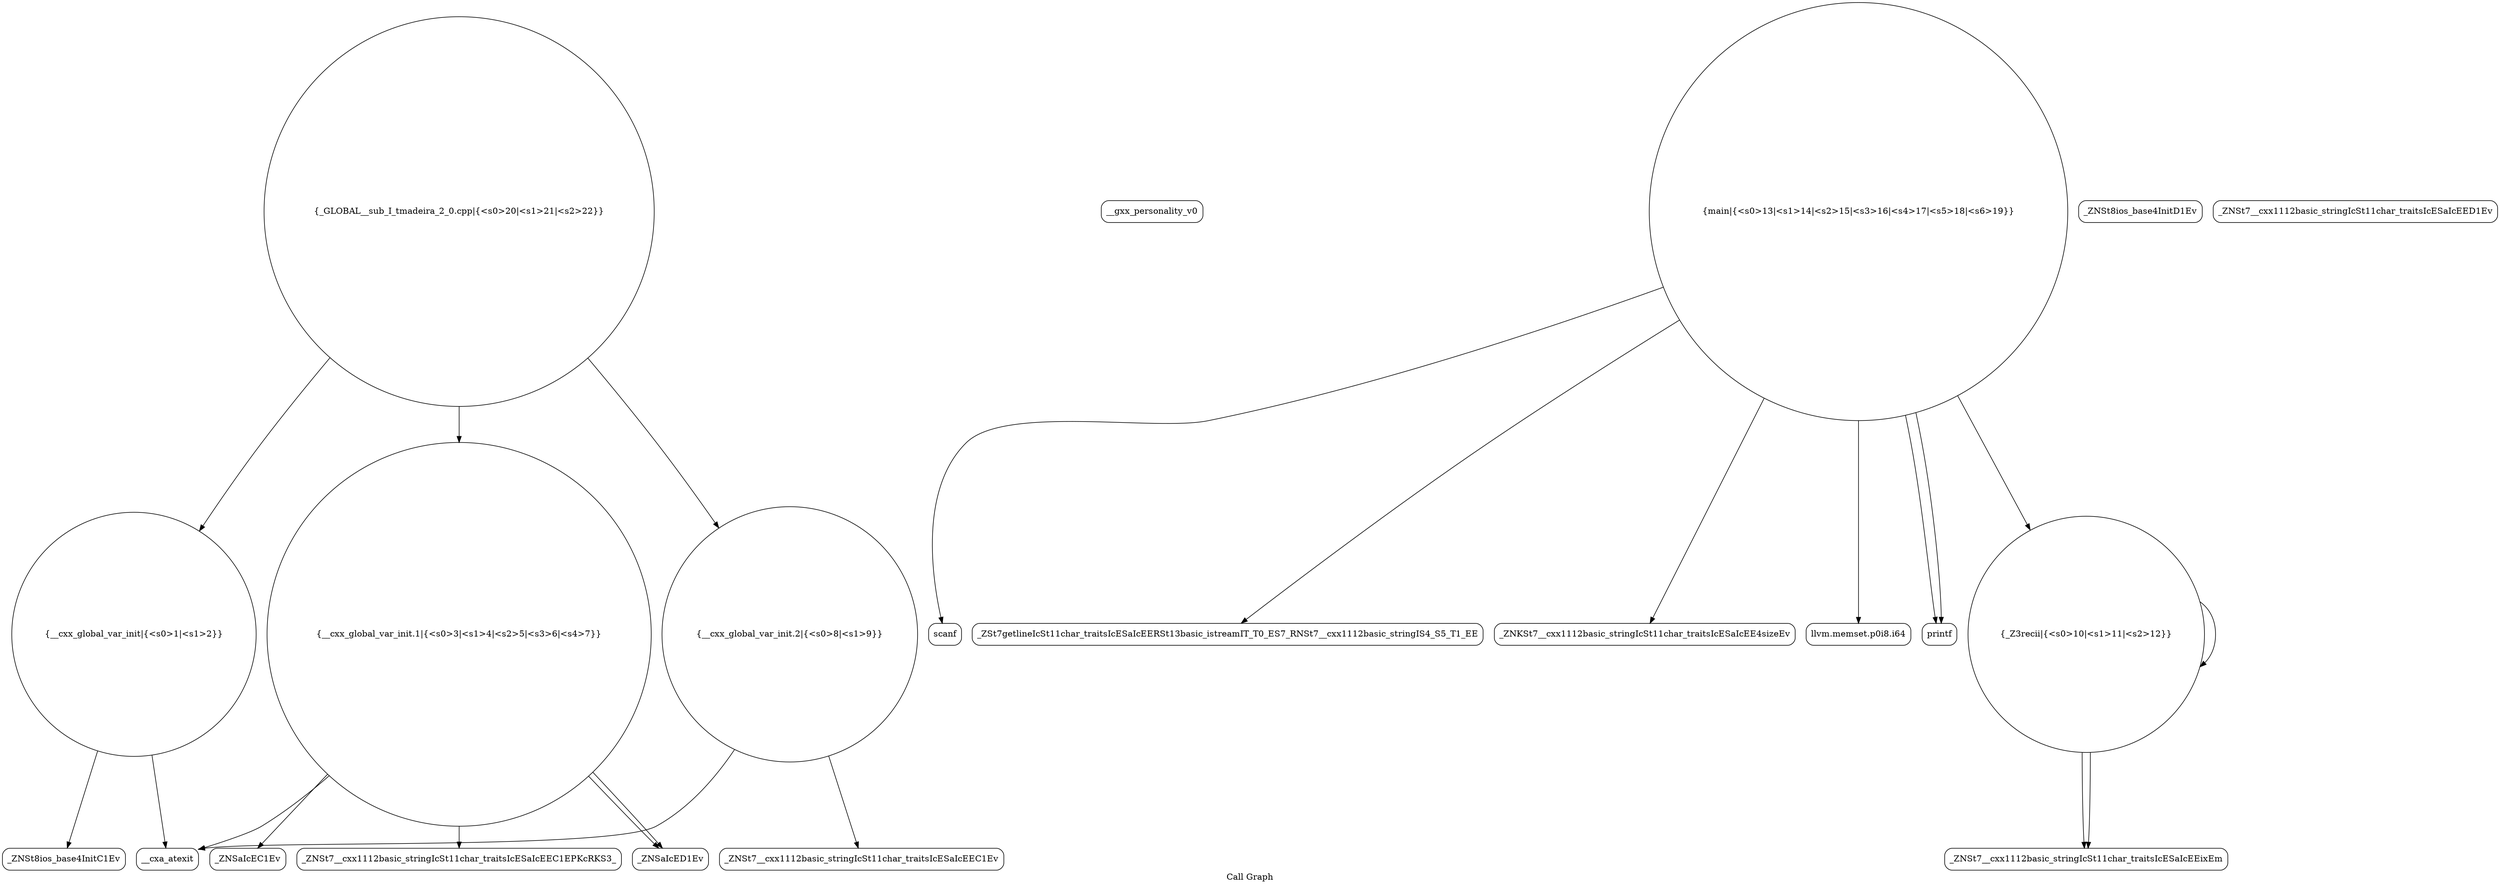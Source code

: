 digraph "Call Graph" {
	label="Call Graph";

	Node0x5592b328b0a0 [shape=record,shape=circle,label="{__cxx_global_var_init|{<s0>1|<s1>2}}"];
	Node0x5592b328b0a0:s0 -> Node0x5592b328b120[color=black];
	Node0x5592b328b0a0:s1 -> Node0x5592b32ccd10[color=black];
	Node0x5592b32ccf10 [shape=record,shape=Mrecord,label="{__gxx_personality_v0}"];
	Node0x5592b32cd290 [shape=record,shape=circle,label="{main|{<s0>13|<s1>14|<s2>15|<s3>16|<s4>17|<s5>18|<s6>19}}"];
	Node0x5592b32cd290:s0 -> Node0x5592b32cd310[color=black];
	Node0x5592b32cd290:s1 -> Node0x5592b32cd390[color=black];
	Node0x5592b32cd290:s2 -> Node0x5592b32cd410[color=black];
	Node0x5592b32cd290:s3 -> Node0x5592b32cd490[color=black];
	Node0x5592b32cd290:s4 -> Node0x5592b32cd510[color=black];
	Node0x5592b32cd290:s5 -> Node0x5592b32cd190[color=black];
	Node0x5592b32cd290:s6 -> Node0x5592b32cd510[color=black];
	Node0x5592b32ccc90 [shape=record,shape=Mrecord,label="{_ZNSt8ios_base4InitD1Ev}"];
	Node0x5592b32cd010 [shape=record,shape=Mrecord,label="{_ZNSt7__cxx1112basic_stringIcSt11char_traitsIcESaIcEED1Ev}"];
	Node0x5592b32cd390 [shape=record,shape=Mrecord,label="{_ZSt7getlineIcSt11char_traitsIcESaIcEERSt13basic_istreamIT_T0_ES7_RNSt7__cxx1112basic_stringIS4_S5_T1_EE}"];
	Node0x5592b32ccd90 [shape=record,shape=circle,label="{__cxx_global_var_init.1|{<s0>3|<s1>4|<s2>5|<s3>6|<s4>7}}"];
	Node0x5592b32ccd90:s0 -> Node0x5592b32cce10[color=black];
	Node0x5592b32ccd90:s1 -> Node0x5592b32cce90[color=black];
	Node0x5592b32ccd90:s2 -> Node0x5592b32ccf90[color=black];
	Node0x5592b32ccd90:s3 -> Node0x5592b32ccd10[color=black];
	Node0x5592b32ccd90:s4 -> Node0x5592b32ccf90[color=black];
	Node0x5592b32cd110 [shape=record,shape=Mrecord,label="{_ZNSt7__cxx1112basic_stringIcSt11char_traitsIcESaIcEEC1Ev}"];
	Node0x5592b32cd490 [shape=record,shape=Mrecord,label="{llvm.memset.p0i8.i64}"];
	Node0x5592b32cce90 [shape=record,shape=Mrecord,label="{_ZNSt7__cxx1112basic_stringIcSt11char_traitsIcESaIcEEC1EPKcRKS3_}"];
	Node0x5592b32cd210 [shape=record,shape=Mrecord,label="{_ZNSt7__cxx1112basic_stringIcSt11char_traitsIcESaIcEEixEm}"];
	Node0x5592b32cd590 [shape=record,shape=circle,label="{_GLOBAL__sub_I_tmadeira_2_0.cpp|{<s0>20|<s1>21|<s2>22}}"];
	Node0x5592b32cd590:s0 -> Node0x5592b328b0a0[color=black];
	Node0x5592b32cd590:s1 -> Node0x5592b32ccd90[color=black];
	Node0x5592b32cd590:s2 -> Node0x5592b32cd090[color=black];
	Node0x5592b328b120 [shape=record,shape=Mrecord,label="{_ZNSt8ios_base4InitC1Ev}"];
	Node0x5592b32ccf90 [shape=record,shape=Mrecord,label="{_ZNSaIcED1Ev}"];
	Node0x5592b32cd310 [shape=record,shape=Mrecord,label="{scanf}"];
	Node0x5592b32ccd10 [shape=record,shape=Mrecord,label="{__cxa_atexit}"];
	Node0x5592b32cd090 [shape=record,shape=circle,label="{__cxx_global_var_init.2|{<s0>8|<s1>9}}"];
	Node0x5592b32cd090:s0 -> Node0x5592b32cd110[color=black];
	Node0x5592b32cd090:s1 -> Node0x5592b32ccd10[color=black];
	Node0x5592b32cd410 [shape=record,shape=Mrecord,label="{_ZNKSt7__cxx1112basic_stringIcSt11char_traitsIcESaIcEE4sizeEv}"];
	Node0x5592b32cce10 [shape=record,shape=Mrecord,label="{_ZNSaIcEC1Ev}"];
	Node0x5592b32cd190 [shape=record,shape=circle,label="{_Z3recii|{<s0>10|<s1>11|<s2>12}}"];
	Node0x5592b32cd190:s0 -> Node0x5592b32cd210[color=black];
	Node0x5592b32cd190:s1 -> Node0x5592b32cd210[color=black];
	Node0x5592b32cd190:s2 -> Node0x5592b32cd190[color=black];
	Node0x5592b32cd510 [shape=record,shape=Mrecord,label="{printf}"];
}

